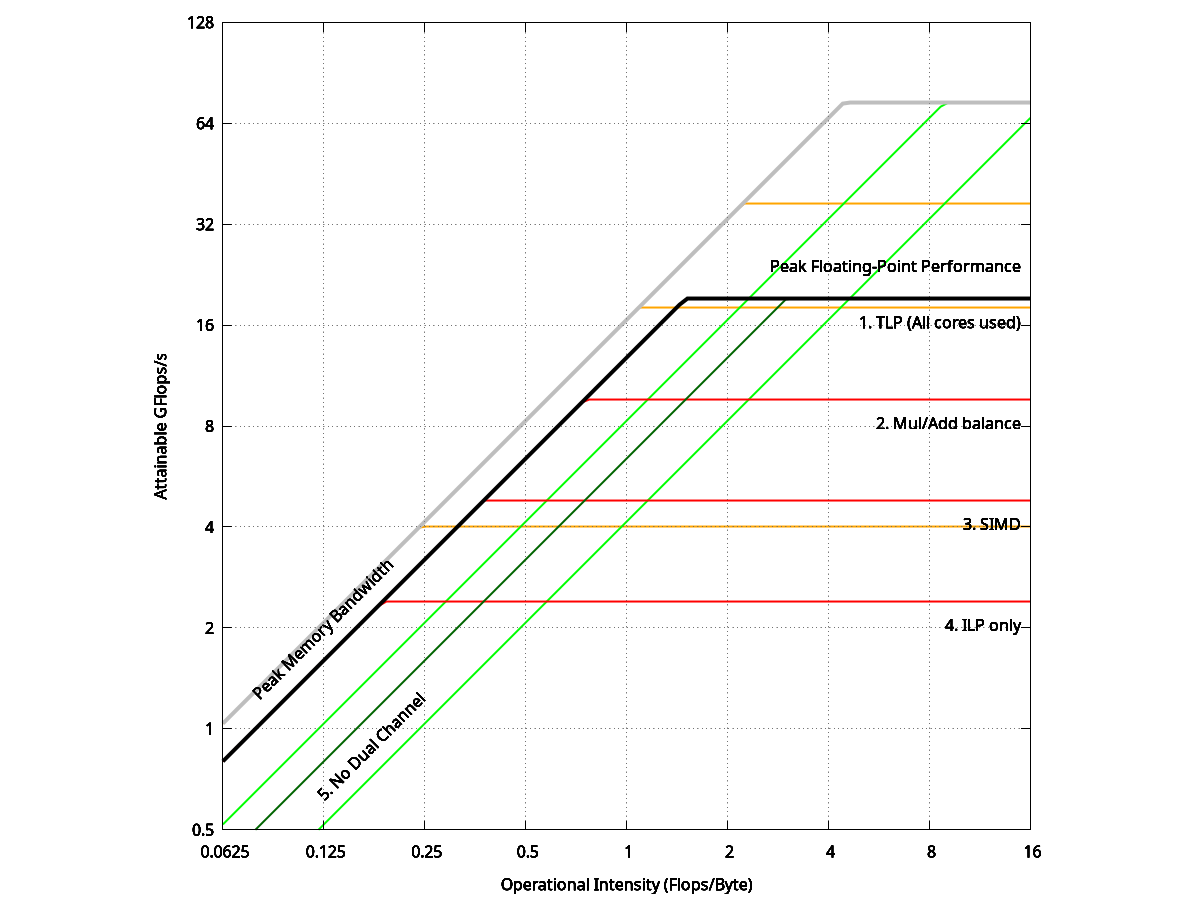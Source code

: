 #	Initial configurations
set term postscript eps enhanced clip
set output "joined.eps"
#set term epslatex
#set output "joined.eps"

#	Functions
#	--general purpose
min(a,b)	=	(a < b) ? a : b
max(a,b)	=	(a > b) ? a : b
frac(a,b)	=	a / b
rad2deg(r)	=	r * 180 / pi
deg2rad(d)	=	d * pi / 180
#	--labels
yabove(y)	=	y * 1.25
ybelow(y)	=	y * 0.85
xright(x)	=	x * 1.25

#	Constants
#	---User provided data
cpu_flop	=	4					#	maximum floating point throughput
cpu_freq	=	2.4					#	clock cycle frequency (GHz)
cpu_cores	=	2					#	number of cores
mem_width	=	8					#	memory bus width (Bytes)
mem_rate	=	0.800				#	memory clock rate (GHz)
mem_chan	=	2					#	number of memory channels

#	--window
x_min		=	0.0625
x_max		=	16
y_min		=	0.5
y_max		=	128

#	--roofline
cpu_peak	=	cpu_flop * cpu_freq * cpu_cores
									#	theoretical peak GFlop/s
mem_peak	=	mem_width * mem_rate * mem_chan
									#	peak memory bandwidth (GB/s)
mem_teta	=	45					#	memory roof angle (degrees)
mem_b		=	tan( deg2rad( mem_teta ) )
									#	slope
#	---> Ridge Point
ridge_x		=	cpu_peak / mem_peak
ridge_y		=	cpu_peak

#	More Functions
#	---> Memory roof
mem_a(m)	=	exp( log( cpu_peak ) - log( m ) * mem_b )
									#	y=ax^b when x=1
mem_x0(a)	=	exp( log( y_min / a ) / mem_b )
									#	y=ax^b when y=y_min

#	More Constants
#	-- roofline
#	---> Memory roof
mem_roof_a	=	mem_a( ridge_x )
									#	y=ax^b when x=1
mem_roof_x0	=	mem_x0( mem_roof_a )

#	Window
#	--x
set xrange [x_min:x_max]
set logscale x 2
#	--y
set yrange [y_min:y_max]
set logscale y 2

#	Functions yet again
#	--roofs
cpu_roof(x)	=	ridge_y
mem_roof(x)	=	mem_roof_a * x ** mem_b
roofline(x)	=	min( cpu_roof(x) , mem_roof(x) )

#	--ceilings
#	---> CPU
cpu_frac(x,y)	=	frac( cpu_roof(x), y )
cpu_half(x)	=	cpu_frac(x,2)
cpu_qrtr(x) = 	cpu_frac(x,4)
cpu_oct(x)	=	cpu_frac(x,8)
#	---> Memory
mem_frac(x,y)	=	frac( mem_roof(x), y )
mem_half(x)	=	mem_frac(x,2)
#mem_qrtr(x) = 	mem_frac(x,4)
#mem_oct(x)	=	mem_frac(x,8)

#	And Lastly, Constants. Again
#	--ceilings
#	---> Half memory ceiling
mem_half_a	=	mem_half(1)
mem_half_x0	=	mem_x0( mem_half_a )

#	Labels
set xlabel "Operational Intensity (Flops/Byte)"
set ylabel "Attainable GFlops/s"

#	Size
set size square

#	Styles
#	--lines
set style line 1 lt 0 lc rgb "gray40" lw 0.5	# grid lines
set style line 2 lt 1 lc rgb "black" lw 4		# roofs
set style line 3 lt 1 lc rgb "red" lw 2			# cpu ceilings
set style line 4 lt 1 lc rgb "dark-green" lw 2	# memory ceilings

#	X4 Zone
x4_cpu_peak	=	74
x4_mem_peak	=	16.6

x4_ridge_x	=	x4_cpu_peak / x4_mem_peak
x4_ridge_y	=	x4_cpu_peak

x4_mem_a(m)	=	exp( log( x4_ridge_y ) - log( m ) * mem_b )
x4_mem_x0(a)	=	exp( log( y_min / a ) / mem_b )

x4_mem_roof_a	=	x4_mem_a( x4_ridge_x )
x4_mem_roof_x0	=	x4_mem_x0( x4_mem_roof_a )

x4_cpu_roof(x)	=	x4_ridge_y
x4_mem_roof(x)	=	x4_mem_roof_a * x ** mem_b
x4_roofline(x)	=	min( x4_cpu_roof(x) , x4_mem_roof(x) )

x4_cpu_frac(x,y)	=	frac( x4_cpu_roof(x), y )
x4_cpu_half(x)	=	x4_cpu_frac(x,2)
x4_cpu_qrtr(x)	= 	x4_cpu_frac(x,4)
#x4_cpu_oct(x)	=	x4_cpu_frac(x,8)
x4_cpu_hexa(x)	=	x4_cpu_frac(x,16)

x4_mem_frac(x,y)	=	frac( x4_mem_roof(x), y )
x4_mem_half(x)	=	x4_mem_frac(x,2)
x4_mem_qrtr(x)	=	x4_mem_frac(x,4)

x4_mem_half_a	=	x4_mem_half(1)
x4_mem_half_x0	=	x4_mem_x0( x4_mem_half_a )

x4_mem_qrtr_a	=	x4_mem_qrtr(1)
x4_mem_qrtr_x0	=	x4_mem_x0( x4_mem_qrtr_a )

set style line 5 lt 1 lc rgb "gray" lw 4		# roofs
set style line 6 lt 1 lc rgb "orange" lw 2			# cpu ceilings
set style line 7 lt 1 lc rgb "green" lw 2	# memory ceilings
#	End X4 Zone

#	Other configurations
set nokey							#	removes function caption
set grid back linestyle 1			#	grid lines

#	Plot
set multiplot
#	--labels
set label 1 "Peak Floating-Point Performance" at x_max-1,yabove( cpu_roof(x_max) ) right
set label 2 "Peak Memory Bandwidth" at xright( max( mem_roof_x0 , x_min ) ),yabove( yabove( mem_roof( max( mem_roof_x0 , x_min ) ) ) ) left rotate by mem_teta
set label 3 "1. TLP (All cores used)" at x_max-1,ybelow( cpu_roof(x_max) ) right
set label 4 "2. Mul/Add balance" at x_max-1,ybelow( cpu_half(x_max) ) right
set label 5 "3. SIMD" at x_max-1,ybelow( cpu_qrtr(x_max) ) right
set label 6 "4. ILP only" at x_max-1,ybelow( cpu_oct(x_max) ) right
set label 7 "5. No Dual Channel" at xright( xright( max( mem_half_x0 , x_min ) ) ),yabove( mem_half( max( mem_half_x0 , x_min ) ) ) left rotate by mem_teta

#	Begin X4 Zone
plot min( x4_cpu_half(x), x4_mem_roof(x) ) ls 6
plot min( x4_cpu_qrtr(x), x4_mem_roof(x) ) ls 6
plot min( x4_cpu_hexa(x), x4_mem_roof(x) ) ls 6

plot min( x4_mem_half(x), x4_cpu_roof(x) ) ls 7
plot min( x4_mem_qrtr(x), x4_cpu_roof(x) ) ls 7

plot x4_roofline(x) ls 5
#	End X4 Zone

#	--ceilings
#	---> CPU
plot min( cpu_half(x), mem_roof(x) ) ls 3
plot min( cpu_qrtr(x), mem_roof(x) ) ls 3
plot min( cpu_oct(x), mem_roof(x) ) ls 3
#	---> Memory
plot min( mem_half(x), cpu_roof(x) ) ls 4

#	--roofline
plot roofline(x) ls 2

unset multiplot

#	Cleanup
set output
